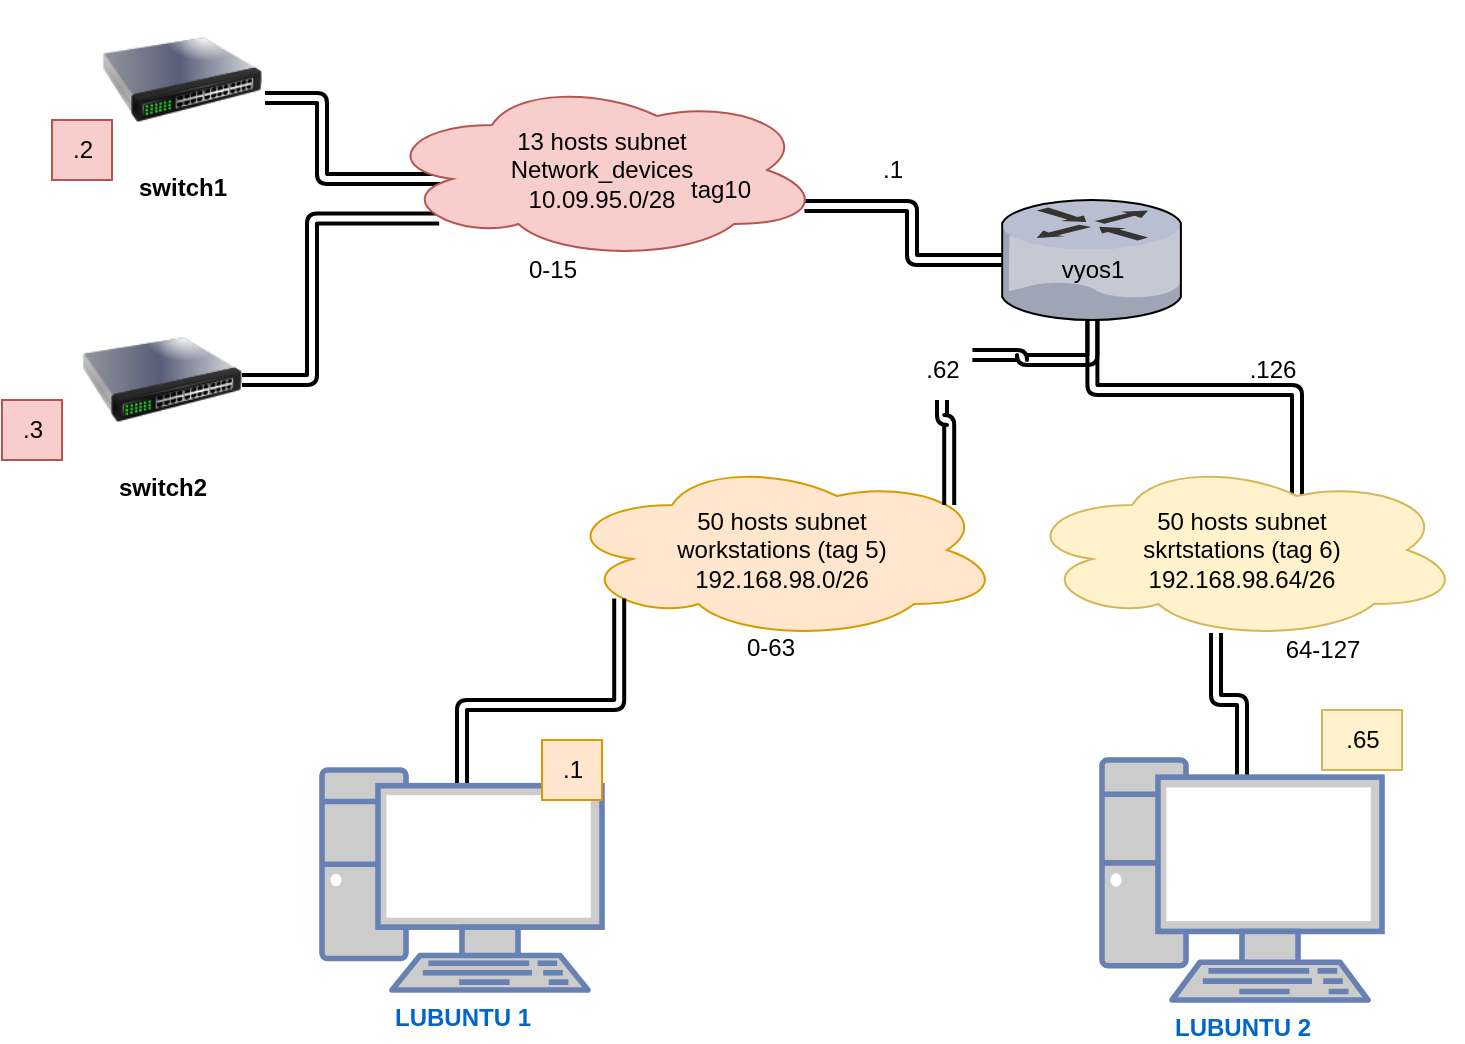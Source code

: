 <mxfile version="20.8.16" type="device" pages="2"><diagram name="Sivu-1" id="z5nw7soSYJ8c_QMY8Qi2"><mxGraphModel dx="896" dy="613" grid="1" gridSize="10" guides="1" tooltips="1" connect="1" arrows="1" fold="1" page="1" pageScale="1" pageWidth="827" pageHeight="1169" math="0" shadow="0"><root><mxCell id="0"/><mxCell id="1" parent="0"/><mxCell id="Ouy9NFDqNxx63DELlZcx-14" style="edgeStyle=orthogonalEdgeStyle;rounded=1;orthogonalLoop=1;jettySize=auto;html=1;entryX=0.96;entryY=0.7;entryDx=0;entryDy=0;entryPerimeter=0;strokeWidth=2;shape=link;strokeColor=default;" parent="1" source="Ouy9NFDqNxx63DELlZcx-1" target="Ouy9NFDqNxx63DELlZcx-9" edge="1"><mxGeometry relative="1" as="geometry"/></mxCell><mxCell id="Ouy9NFDqNxx63DELlZcx-1" value="" style="verticalLabelPosition=bottom;sketch=0;aspect=fixed;html=1;verticalAlign=top;strokeColor=none;align=center;outlineConnect=0;shape=mxgraph.citrix.router;" parent="1" vertex="1"><mxGeometry x="530" y="160" width="90.41" height="60" as="geometry"/></mxCell><mxCell id="Ouy9NFDqNxx63DELlZcx-20" style="edgeStyle=orthogonalEdgeStyle;shape=link;rounded=1;sketch=0;orthogonalLoop=1;jettySize=auto;html=1;exitX=0.88;exitY=0.25;exitDx=0;exitDy=0;exitPerimeter=0;strokeColor=default;strokeWidth=2;startArrow=none;" parent="1" source="Ouy9NFDqNxx63DELlZcx-34" target="Ouy9NFDqNxx63DELlZcx-1" edge="1"><mxGeometry relative="1" as="geometry"/></mxCell><mxCell id="Ouy9NFDqNxx63DELlZcx-7" value="50 hosts subnet&lt;br&gt;workstations (tag 5)&lt;br&gt;192.168.98.0/26" style="ellipse;shape=cloud;whiteSpace=wrap;html=1;align=center;fillColor=#ffe6cc;strokeColor=#d79b00;" parent="1" vertex="1"><mxGeometry x="310" y="290" width="220" height="90" as="geometry"/></mxCell><mxCell id="Ouy9NFDqNxx63DELlZcx-21" style="edgeStyle=orthogonalEdgeStyle;shape=link;rounded=1;sketch=0;orthogonalLoop=1;jettySize=auto;html=1;exitX=0.625;exitY=0.2;exitDx=0;exitDy=0;exitPerimeter=0;strokeColor=default;strokeWidth=2;" parent="1" source="Ouy9NFDqNxx63DELlZcx-8" target="Ouy9NFDqNxx63DELlZcx-1" edge="1"><mxGeometry relative="1" as="geometry"/></mxCell><mxCell id="Ouy9NFDqNxx63DELlZcx-8" value="50 hosts subnet&lt;br&gt;skrtstations (tag 6)&lt;br&gt;192.168.98.64/26" style="ellipse;shape=cloud;whiteSpace=wrap;html=1;align=center;fillColor=#fff2cc;strokeColor=#d6b656;" parent="1" vertex="1"><mxGeometry x="540" y="290" width="220" height="90" as="geometry"/></mxCell><mxCell id="Ouy9NFDqNxx63DELlZcx-15" style="edgeStyle=orthogonalEdgeStyle;shape=link;rounded=1;sketch=0;orthogonalLoop=1;jettySize=auto;html=1;exitX=0.16;exitY=0.55;exitDx=0;exitDy=0;exitPerimeter=0;entryX=1.019;entryY=0.613;entryDx=0;entryDy=0;entryPerimeter=0;strokeColor=default;strokeWidth=2;" parent="1" source="Ouy9NFDqNxx63DELlZcx-9" target="Ouy9NFDqNxx63DELlZcx-10" edge="1"><mxGeometry relative="1" as="geometry"/></mxCell><mxCell id="Ouy9NFDqNxx63DELlZcx-16" style="edgeStyle=orthogonalEdgeStyle;shape=link;rounded=1;sketch=0;orthogonalLoop=1;jettySize=auto;html=1;exitX=0.13;exitY=0.77;exitDx=0;exitDy=0;exitPerimeter=0;entryX=1;entryY=0.5;entryDx=0;entryDy=0;strokeColor=default;strokeWidth=2;" parent="1" source="Ouy9NFDqNxx63DELlZcx-9" target="Ouy9NFDqNxx63DELlZcx-11" edge="1"><mxGeometry relative="1" as="geometry"/></mxCell><mxCell id="Ouy9NFDqNxx63DELlZcx-9" value="13 hosts subnet&lt;br&gt;Network_devices&lt;br&gt;10.09.95.0/28" style="ellipse;shape=cloud;whiteSpace=wrap;html=1;align=center;fillColor=#f8cecc;strokeColor=#b85450;" parent="1" vertex="1"><mxGeometry x="220" y="100" width="220" height="90" as="geometry"/></mxCell><mxCell id="Ouy9NFDqNxx63DELlZcx-10" value="&lt;b&gt;switch1&lt;/b&gt;" style="image;html=1;image=img/lib/clip_art/networking/Switch_128x128.png" parent="1" vertex="1"><mxGeometry x="80" y="60" width="80" height="80" as="geometry"/></mxCell><mxCell id="Ouy9NFDqNxx63DELlZcx-11" value="&lt;b&gt;switch2&lt;/b&gt;" style="image;html=1;image=img/lib/clip_art/networking/Switch_128x128.png" parent="1" vertex="1"><mxGeometry x="70" y="210" width="80" height="80" as="geometry"/></mxCell><mxCell id="Ouy9NFDqNxx63DELlZcx-22" value="vyos1" style="text;html=1;align=center;verticalAlign=middle;resizable=0;points=[];autosize=1;strokeColor=none;fillColor=none;" parent="1" vertex="1"><mxGeometry x="550.2" y="180" width="50" height="30" as="geometry"/></mxCell><mxCell id="Ouy9NFDqNxx63DELlZcx-26" style="edgeStyle=orthogonalEdgeStyle;shape=link;rounded=1;sketch=0;orthogonalLoop=1;jettySize=auto;html=1;exitX=0.5;exitY=0.07;exitDx=0;exitDy=0;exitPerimeter=0;entryX=0.441;entryY=0.961;entryDx=0;entryDy=0;entryPerimeter=0;strokeColor=default;strokeWidth=2;" parent="1" source="Ouy9NFDqNxx63DELlZcx-23" target="Ouy9NFDqNxx63DELlZcx-8" edge="1"><mxGeometry relative="1" as="geometry"/></mxCell><mxCell id="Ouy9NFDqNxx63DELlZcx-23" value="&lt;b&gt;LUBUNTU 2&lt;/b&gt;" style="fontColor=#0066CC;verticalAlign=top;verticalLabelPosition=bottom;labelPosition=center;align=center;html=1;outlineConnect=0;fillColor=#CCCCCC;strokeColor=#6881B3;gradientColor=none;gradientDirection=north;strokeWidth=2;shape=mxgraph.networks.pc;" parent="1" vertex="1"><mxGeometry x="580" y="440" width="140" height="120" as="geometry"/></mxCell><mxCell id="Ouy9NFDqNxx63DELlZcx-25" style="edgeStyle=orthogonalEdgeStyle;shape=link;rounded=1;sketch=0;orthogonalLoop=1;jettySize=auto;html=1;exitX=0.5;exitY=0.07;exitDx=0;exitDy=0;exitPerimeter=0;entryX=0.13;entryY=0.77;entryDx=0;entryDy=0;entryPerimeter=0;strokeColor=default;strokeWidth=2;" parent="1" source="Ouy9NFDqNxx63DELlZcx-24" target="Ouy9NFDqNxx63DELlZcx-7" edge="1"><mxGeometry relative="1" as="geometry"/></mxCell><mxCell id="Ouy9NFDqNxx63DELlZcx-24" value="&lt;b&gt;LUBUNTU 1&lt;/b&gt;" style="fontColor=#0066CC;verticalAlign=top;verticalLabelPosition=bottom;labelPosition=center;align=center;html=1;outlineConnect=0;fillColor=#CCCCCC;strokeColor=#6881B3;gradientColor=none;gradientDirection=north;strokeWidth=2;shape=mxgraph.networks.pc;" parent="1" vertex="1"><mxGeometry x="190" y="445" width="140" height="110" as="geometry"/></mxCell><mxCell id="Ouy9NFDqNxx63DELlZcx-29" value="&lt;table width=&quot;174&quot; cellspacing=&quot;0&quot; cellpadding=&quot;0&quot; border=&quot;0&quot;&gt;&lt;colgroup&gt;&lt;col style=&quot;mso-width-source:userset;mso-width-alt:5922;width:130pt&quot; width=&quot;174&quot;&gt;&lt;/colgroup&gt;&lt;tbody&gt;&lt;tr style=&quot;height:14.25pt&quot; height=&quot;19&quot;&gt;&lt;td style=&quot;height:14.25pt;width:130pt&quot; width=&quot;174&quot; height=&quot;19&quot;&gt;&lt;/td&gt;&lt;/tr&gt;&lt;tr style=&quot;height:14.25pt&quot; height=&quot;19&quot;&gt;&lt;td style=&quot;height:14.25pt&quot; height=&quot;19&quot;&gt;&lt;/td&gt;&lt;/tr&gt;&lt;/tbody&gt;&lt;/table&gt;0-63" style="text;html=1;align=center;verticalAlign=middle;resizable=0;points=[];autosize=1;strokeColor=none;fillColor=none;" parent="1" vertex="1"><mxGeometry x="314" y="330" width="200" height="70" as="geometry"/></mxCell><mxCell id="Ouy9NFDqNxx63DELlZcx-30" value="64-127" style="text;html=1;align=center;verticalAlign=middle;resizable=0;points=[];autosize=1;strokeColor=none;fillColor=none;" parent="1" vertex="1"><mxGeometry x="660" y="370" width="60" height="30" as="geometry"/></mxCell><mxCell id="Ouy9NFDqNxx63DELlZcx-31" value="0-15" style="text;html=1;align=center;verticalAlign=middle;resizable=0;points=[];autosize=1;strokeColor=none;fillColor=none;" parent="1" vertex="1"><mxGeometry x="280" y="180" width="50" height="30" as="geometry"/></mxCell><mxCell id="Ouy9NFDqNxx63DELlZcx-33" value=".1" style="text;html=1;align=center;verticalAlign=middle;resizable=0;points=[];autosize=1;strokeColor=none;fillColor=none;" parent="1" vertex="1"><mxGeometry x="460" y="130" width="30" height="30" as="geometry"/></mxCell><mxCell id="Ouy9NFDqNxx63DELlZcx-35" value=".126" style="text;html=1;align=center;verticalAlign=middle;resizable=0;points=[];autosize=1;strokeColor=none;fillColor=none;" parent="1" vertex="1"><mxGeometry x="640" y="230" width="50" height="30" as="geometry"/></mxCell><mxCell id="Ouy9NFDqNxx63DELlZcx-36" value="" style="edgeStyle=orthogonalEdgeStyle;shape=link;rounded=1;sketch=0;orthogonalLoop=1;jettySize=auto;html=1;exitX=0.88;exitY=0.25;exitDx=0;exitDy=0;exitPerimeter=0;strokeColor=default;strokeWidth=2;endArrow=none;" parent="1" source="Ouy9NFDqNxx63DELlZcx-7" target="Ouy9NFDqNxx63DELlZcx-34" edge="1"><mxGeometry relative="1" as="geometry"><mxPoint x="503.6" y="312.5" as="sourcePoint"/><mxPoint x="575.2" y="220" as="targetPoint"/></mxGeometry></mxCell><mxCell id="Ouy9NFDqNxx63DELlZcx-34" value=".62" style="text;html=1;align=center;verticalAlign=middle;resizable=0;points=[];autosize=1;strokeColor=none;fillColor=none;" parent="1" vertex="1"><mxGeometry x="480" y="230" width="40" height="30" as="geometry"/></mxCell><mxCell id="Ouy9NFDqNxx63DELlZcx-37" value=".2" style="text;html=1;align=center;verticalAlign=middle;resizable=0;points=[];autosize=1;strokeColor=#b85450;fillColor=#f8cecc;" parent="1" vertex="1"><mxGeometry x="55" y="120" width="30" height="30" as="geometry"/></mxCell><mxCell id="Ouy9NFDqNxx63DELlZcx-38" value=".3" style="text;html=1;align=center;verticalAlign=middle;resizable=0;points=[];autosize=1;strokeColor=#b85450;fillColor=#f8cecc;" parent="1" vertex="1"><mxGeometry x="30" y="260" width="30" height="30" as="geometry"/></mxCell><mxCell id="Ouy9NFDqNxx63DELlZcx-39" value=".1" style="text;html=1;align=center;verticalAlign=middle;resizable=0;points=[];autosize=1;strokeColor=#d79b00;fillColor=#ffe6cc;" parent="1" vertex="1"><mxGeometry x="300" y="430" width="30" height="30" as="geometry"/></mxCell><mxCell id="Ouy9NFDqNxx63DELlZcx-40" value=".65" style="text;html=1;align=center;verticalAlign=middle;resizable=0;points=[];autosize=1;strokeColor=#d6b656;fillColor=#fff2cc;" parent="1" vertex="1"><mxGeometry x="690" y="415" width="40" height="30" as="geometry"/></mxCell><mxCell id="PTQkmz8yxNblmU3oMncf-1" value="tag10" style="text;html=1;align=center;verticalAlign=middle;resizable=0;points=[];autosize=1;strokeColor=none;fillColor=none;" parent="1" vertex="1"><mxGeometry x="364" y="140" width="50" height="30" as="geometry"/></mxCell></root></mxGraphModel></diagram><diagram id="F8_3aDndsNQXss8CRAmQ" name="Sivu-2"><mxGraphModel dx="472" dy="827" grid="1" gridSize="10" guides="1" tooltips="1" connect="1" arrows="1" fold="1" page="1" pageScale="1" pageWidth="827" pageHeight="1169" math="0" shadow="0"><root><mxCell id="0"/><mxCell id="1" parent="0"/></root></mxGraphModel></diagram></mxfile>